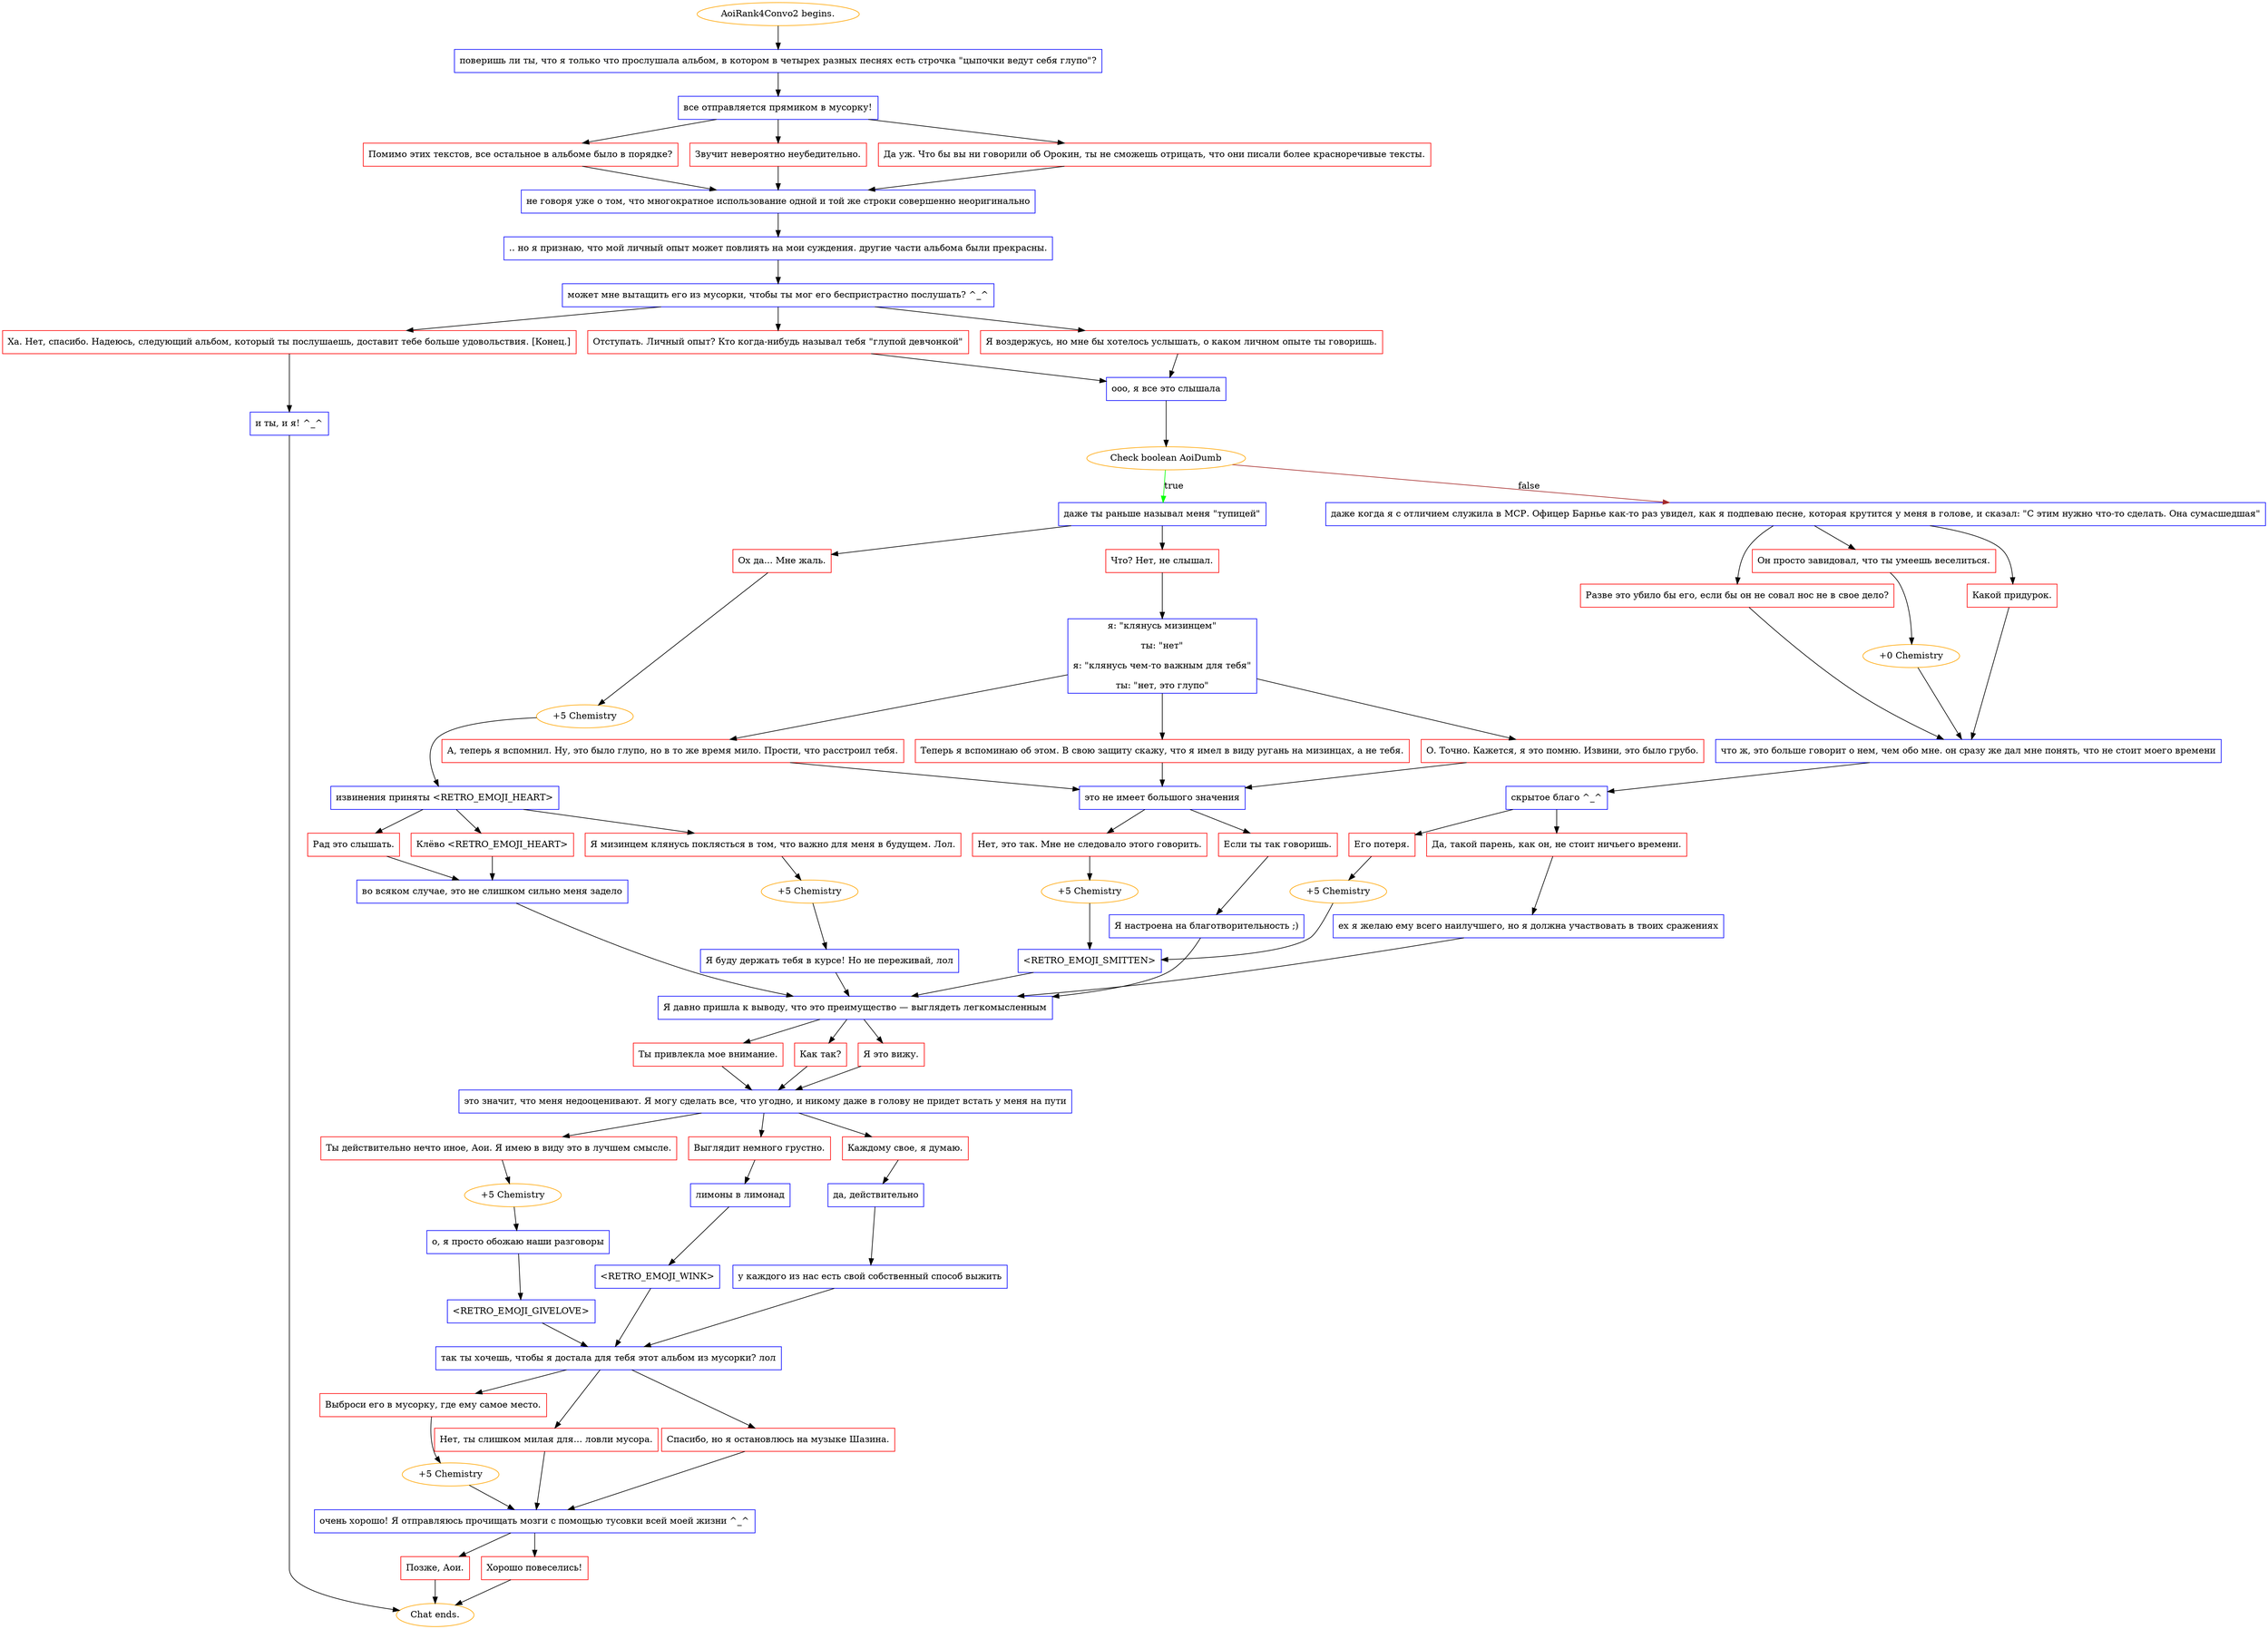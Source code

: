 digraph {
	"AoiRank4Convo2 begins." [color=orange];
		"AoiRank4Convo2 begins." -> j796503831;
	j796503831 [label="поверишь ли ты, что я только что прослушала альбом, в котором в четырех разных песнях есть строчка \"цыпочки ведут себя глупо\"?",shape=box,color=blue];
		j796503831 -> j1501428861;
	j1501428861 [label="все отправляется прямиком в мусорку!",shape=box,color=blue];
		j1501428861 -> j247639432;
		j1501428861 -> j169016896;
		j1501428861 -> j718457252;
	j247639432 [label="Помимо этих текстов, все остальное в альбоме было в порядке?",shape=box,color=red];
		j247639432 -> j4239686243;
	j169016896 [label="Звучит невероятно неубедительно.",shape=box,color=red];
		j169016896 -> j4239686243;
	j718457252 [label="Да уж. Что бы вы ни говорили об Орокин, ты не сможешь отрицать, что они писали более красноречивые тексты.",shape=box,color=red];
		j718457252 -> j4239686243;
	j4239686243 [label="не говоря уже о том, что многократное использование одной и той же строки совершенно неоригинально",shape=box,color=blue];
		j4239686243 -> j1749137896;
	j1749137896 [label=".. но я признаю, что мой личный опыт может повлиять на мои суждения. другие части альбома были прекрасны.",shape=box,color=blue];
		j1749137896 -> j710560063;
	j710560063 [label="может мне вытащить его из мусорки, чтобы ты мог его беспристрастно послушать? ^_^",shape=box,color=blue];
		j710560063 -> j3939925869;
		j710560063 -> j4086722689;
		j710560063 -> j3275101689;
	j3939925869 [label="Я воздержусь, но мне бы хотелось услышать, о каком личном опыте ты говоришь.",shape=box,color=red];
		j3939925869 -> j1355255670;
	j4086722689 [label="Отступать. Личный опыт? Кто когда-нибудь называл тебя \"глупой девчонкой\"",shape=box,color=red];
		j4086722689 -> j1355255670;
	j3275101689 [label="Ха. Нет, спасибо. Надеюсь, следующий альбом, который ты послушаешь, доставит тебе больше удовольствия. [Конец.]",shape=box,color=red];
		j3275101689 -> j523669755;
	j1355255670 [label="ооо, я все это слышала",shape=box,color=blue];
		j1355255670 -> j3849776206;
	j523669755 [label="и ты, и я! ^_^",shape=box,color=blue];
		j523669755 -> "Chat ends.";
	j3849776206 [label="Check boolean AoiDumb",color=orange];
		j3849776206 -> j972057174 [label=true,color=green];
		j3849776206 -> j4232084116 [label=false,color=brown];
	"Chat ends." [color=orange];
	j972057174 [label="даже ты раньше называл меня \"тупицей\"",shape=box,color=blue];
		j972057174 -> j520872349;
		j972057174 -> j3936618827;
	j4232084116 [label="даже когда я с отличием служила в МСР. Офицер Барнье как-то раз увидел, как я подпеваю песне, которая крутится у меня в голове, и сказал: \"С этим нужно что-то сделать. Она сумасшедшая\"",shape=box,color=blue];
		j4232084116 -> j3353486843;
		j4232084116 -> j1908284900;
		j4232084116 -> j961591258;
	j520872349 [label="Что? Нет, не слышал.",shape=box,color=red];
		j520872349 -> j3012872737;
	j3936618827 [label="Ох да... Мне жаль.",shape=box,color=red];
		j3936618827 -> j1271534727;
	j3353486843 [label="Какой придурок.",shape=box,color=red];
		j3353486843 -> j3104768382;
	j1908284900 [label="Он просто завидовал, что ты умеешь веселиться.",shape=box,color=red];
		j1908284900 -> j1273761423;
	j961591258 [label="Разве это убило бы его, если бы он не совал нос не в свое дело?",shape=box,color=red];
		j961591258 -> j3104768382;
	j3012872737 [label="я: \"клянусь мизинцем\"
ты: \"нет\"
я: \"клянусь чем-то важным для тебя\"
ты: \"нет, это глупо\"",shape=box,color=blue];
		j3012872737 -> j3141950763;
		j3012872737 -> j2309477069;
		j3012872737 -> j2697942234;
	j1271534727 [label="+5 Chemistry",color=orange];
		j1271534727 -> j2222065026;
	j3104768382 [label="что ж, это больше говорит о нем, чем обо мне. он сразу же дал мне понять, что не стоит моего времени",shape=box,color=blue];
		j3104768382 -> j1835744264;
	j1273761423 [label="+0 Chemistry",color=orange];
		j1273761423 -> j3104768382;
	j3141950763 [label="Теперь я вспоминаю об этом. В свою защиту скажу, что я имел в виду ругань на мизинцах, а не тебя.",shape=box,color=red];
		j3141950763 -> j442720628;
	j2309477069 [label="О. Точно. Кажется, я это помню. Извини, это было грубо.",shape=box,color=red];
		j2309477069 -> j442720628;
	j2697942234 [label="А, теперь я вспомнил. Ну, это было глупо, но в то же время мило. Прости, что расстроил тебя.",shape=box,color=red];
		j2697942234 -> j442720628;
	j2222065026 [label="извинения приняты <RETRO_EMOJI_HEART>",shape=box,color=blue];
		j2222065026 -> j2070570084;
		j2222065026 -> j2347626908;
		j2222065026 -> j3226260730;
	j1835744264 [label="скрытое благо ^_^",shape=box,color=blue];
		j1835744264 -> j1806548395;
		j1835744264 -> j1124538097;
	j442720628 [label="это не имеет большого значения",shape=box,color=blue];
		j442720628 -> j3708963336;
		j442720628 -> j1577340289;
	j2070570084 [label="Я мизинцем клянусь поклясться в том, что важно для меня в будущем. Лол.",shape=box,color=red];
		j2070570084 -> j3254493476;
	j2347626908 [label="Клёво <RETRO_EMOJI_HEART>",shape=box,color=red];
		j2347626908 -> j3402059486;
	j3226260730 [label="Рад это слышать.",shape=box,color=red];
		j3226260730 -> j3402059486;
	j1806548395 [label="Его потеря.",shape=box,color=red];
		j1806548395 -> j3195809530;
	j1124538097 [label="Да, такой парень, как он, не стоит ничьего времени.",shape=box,color=red];
		j1124538097 -> j3044821707;
	j3708963336 [label="Нет, это так. Мне не следовало этого говорить.",shape=box,color=red];
		j3708963336 -> j1956027184;
	j1577340289 [label="Если ты так говоришь.",shape=box,color=red];
		j1577340289 -> j1838657761;
	j3254493476 [label="+5 Chemistry",color=orange];
		j3254493476 -> j3915075023;
	j3402059486 [label="во всяком случае, это не слишком сильно меня задело",shape=box,color=blue];
		j3402059486 -> j3140856120;
	j3195809530 [label="+5 Chemistry",color=orange];
		j3195809530 -> j2772410092;
	j3044821707 [label="ех я желаю ему всего наилучшего, но я должна участвовать в твоих сражениях",shape=box,color=blue];
		j3044821707 -> j3140856120;
	j1956027184 [label="+5 Chemistry",color=orange];
		j1956027184 -> j2772410092;
	j1838657761 [label="Я настроена на благотворительность ;)",shape=box,color=blue];
		j1838657761 -> j3140856120;
	j3915075023 [label="Я буду держать тебя в курсе! Но не переживай, лол",shape=box,color=blue];
		j3915075023 -> j3140856120;
	j3140856120 [label="Я давно пришла к выводу, что это преимущество — выглядеть легкомысленным",shape=box,color=blue];
		j3140856120 -> j2402455380;
		j3140856120 -> j3637144623;
		j3140856120 -> j505323701;
	j2772410092 [label="<RETRO_EMOJI_SMITTEN>",shape=box,color=blue];
		j2772410092 -> j3140856120;
	j2402455380 [label="Как так?",shape=box,color=red];
		j2402455380 -> j3087089560;
	j3637144623 [label="Я это вижу.",shape=box,color=red];
		j3637144623 -> j3087089560;
	j505323701 [label="Ты привлекла мое внимание.",shape=box,color=red];
		j505323701 -> j3087089560;
	j3087089560 [label="это значит, что меня недооценивают. Я могу сделать все, что угодно, и никому даже в голову не придет встать у меня на пути",shape=box,color=blue];
		j3087089560 -> j2303001114;
		j3087089560 -> j897789864;
		j3087089560 -> j139751611;
	j2303001114 [label="Выглядит немного грустно.",shape=box,color=red];
		j2303001114 -> j602997147;
	j897789864 [label="Ты действительно нечто иное, Аои. Я имею в виду это в лучшем смысле.",shape=box,color=red];
		j897789864 -> j2394435250;
	j139751611 [label="Каждому свое, я думаю.",shape=box,color=red];
		j139751611 -> j4057186883;
	j602997147 [label="лимоны в лимонад",shape=box,color=blue];
		j602997147 -> j1825113238;
	j2394435250 [label="+5 Chemistry",color=orange];
		j2394435250 -> j2721014756;
	j4057186883 [label="да, действительно",shape=box,color=blue];
		j4057186883 -> j641518735;
	j1825113238 [label="<RETRO_EMOJI_WINK>",shape=box,color=blue];
		j1825113238 -> j3184444655;
	j2721014756 [label="о, я просто обожаю наши разговоры",shape=box,color=blue];
		j2721014756 -> j612748870;
	j641518735 [label="у каждого из нас есть свой собственный способ выжить",shape=box,color=blue];
		j641518735 -> j3184444655;
	j3184444655 [label="так ты хочешь, чтобы я достала для тебя этот альбом из мусорки? лол",shape=box,color=blue];
		j3184444655 -> j3433551496;
		j3184444655 -> j3959615381;
		j3184444655 -> j4033401153;
	j612748870 [label="<RETRO_EMOJI_GIVELOVE>",shape=box,color=blue];
		j612748870 -> j3184444655;
	j3433551496 [label="Нет, ты слишком милая для... ловли мусора.",shape=box,color=red];
		j3433551496 -> j660427859;
	j3959615381 [label="Выброси его в мусорку, где ему самое место.",shape=box,color=red];
		j3959615381 -> j2947107771;
	j4033401153 [label="Спасибо, но я остановлюсь на музыке Шазина.",shape=box,color=red];
		j4033401153 -> j660427859;
	j660427859 [label="очень хорошо! Я отправляюсь прочищать мозги с помощью тусовки всей моей жизни ^_^",shape=box,color=blue];
		j660427859 -> j2678856604;
		j660427859 -> j2301601256;
	j2947107771 [label="+5 Chemistry",color=orange];
		j2947107771 -> j660427859;
	j2678856604 [label="Хорошо повеселись!",shape=box,color=red];
		j2678856604 -> "Chat ends.";
	j2301601256 [label="Позже, Аои.",shape=box,color=red];
		j2301601256 -> "Chat ends.";
}